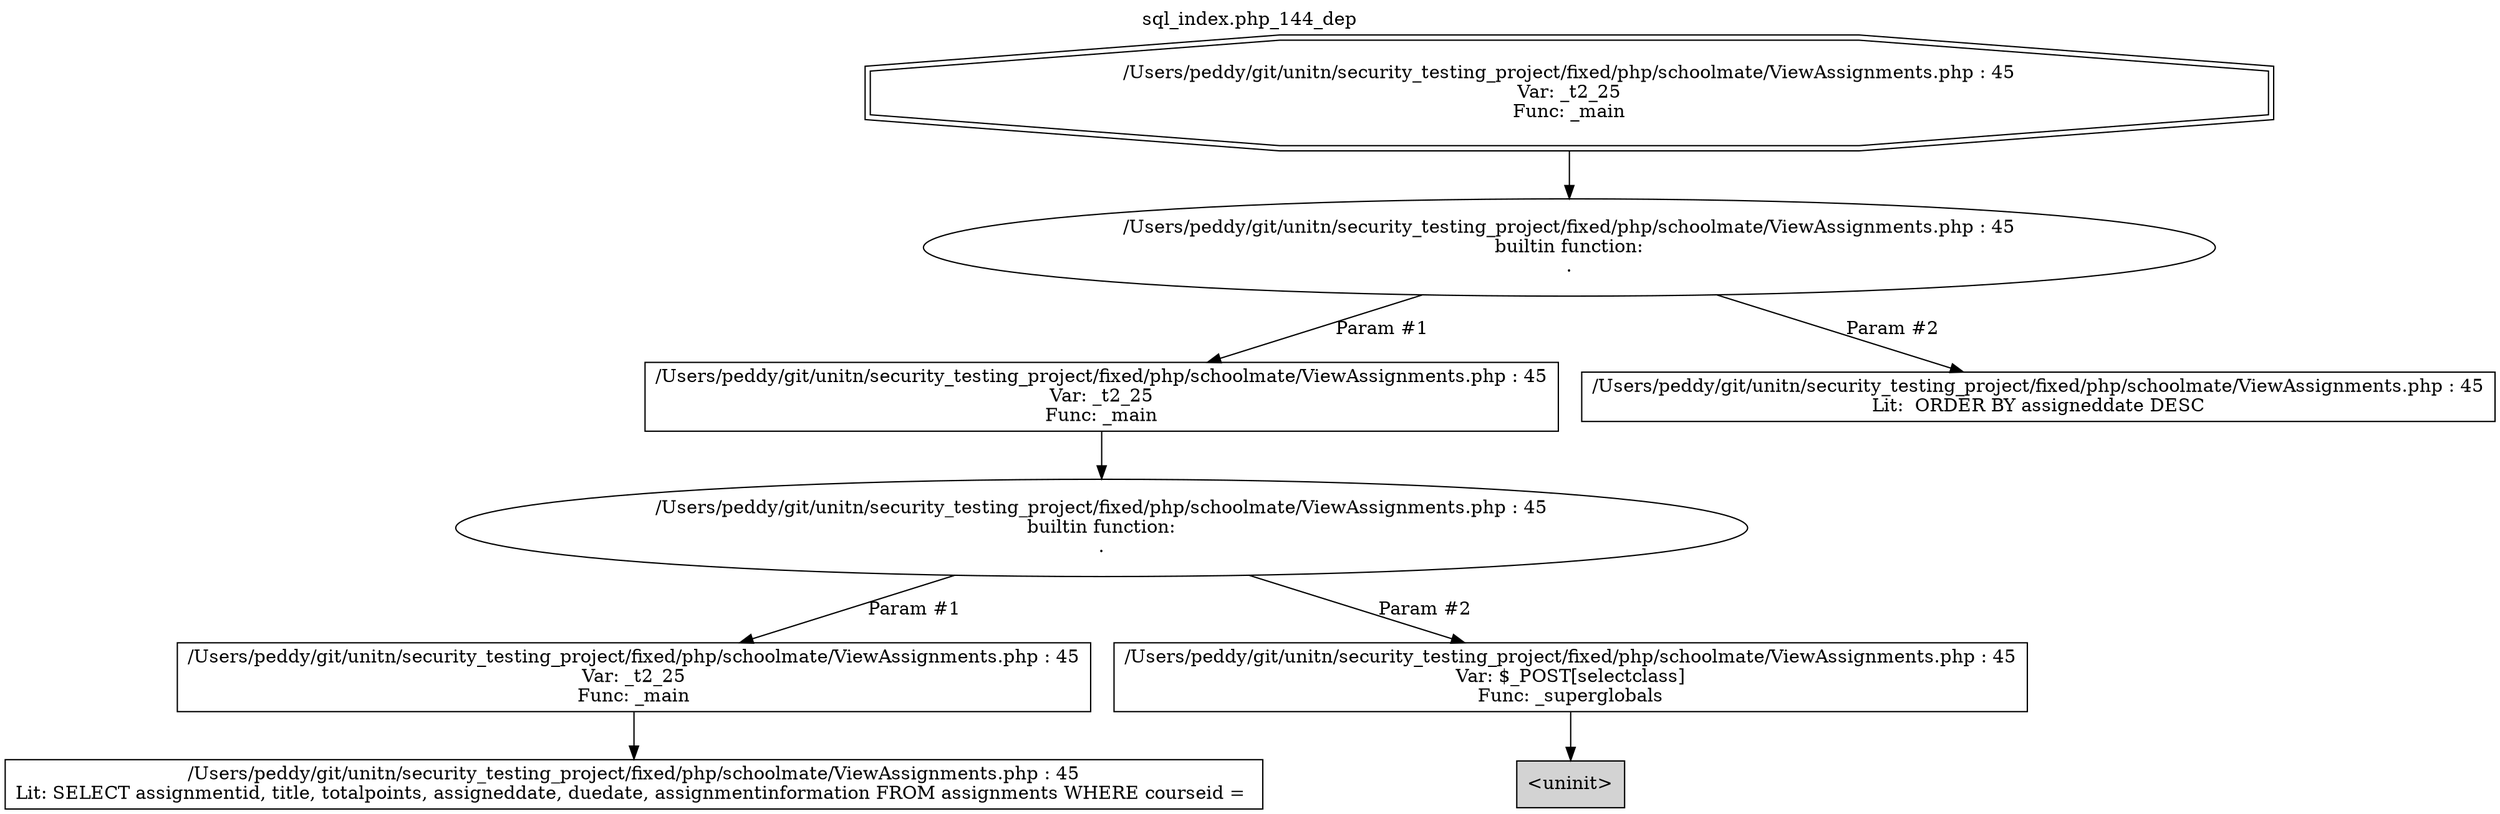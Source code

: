 digraph cfg {
  label="sql_index.php_144_dep";
  labelloc=t;
  n1 [shape=doubleoctagon, label="/Users/peddy/git/unitn/security_testing_project/fixed/php/schoolmate/ViewAssignments.php : 45\nVar: _t2_25\nFunc: _main\n"];
  n2 [shape=ellipse, label="/Users/peddy/git/unitn/security_testing_project/fixed/php/schoolmate/ViewAssignments.php : 45\nbuiltin function:\n.\n"];
  n3 [shape=box, label="/Users/peddy/git/unitn/security_testing_project/fixed/php/schoolmate/ViewAssignments.php : 45\nVar: _t2_25\nFunc: _main\n"];
  n4 [shape=ellipse, label="/Users/peddy/git/unitn/security_testing_project/fixed/php/schoolmate/ViewAssignments.php : 45\nbuiltin function:\n.\n"];
  n5 [shape=box, label="/Users/peddy/git/unitn/security_testing_project/fixed/php/schoolmate/ViewAssignments.php : 45\nVar: _t2_25\nFunc: _main\n"];
  n6 [shape=box, label="/Users/peddy/git/unitn/security_testing_project/fixed/php/schoolmate/ViewAssignments.php : 45\nLit: SELECT assignmentid, title, totalpoints, assigneddate, duedate, assignmentinformation FROM assignments WHERE courseid = \n"];
  n7 [shape=box, label="/Users/peddy/git/unitn/security_testing_project/fixed/php/schoolmate/ViewAssignments.php : 45\nVar: $_POST[selectclass]\nFunc: _superglobals\n"];
  n8 [shape=box, label="<uninit>",style=filled];
  n9 [shape=box, label="/Users/peddy/git/unitn/security_testing_project/fixed/php/schoolmate/ViewAssignments.php : 45\nLit:  ORDER BY assigneddate DESC\n"];
  n1 -> n2;
  n3 -> n4;
  n5 -> n6;
  n4 -> n5[label="Param #1"];
  n4 -> n7[label="Param #2"];
  n7 -> n8;
  n2 -> n3[label="Param #1"];
  n2 -> n9[label="Param #2"];
}
